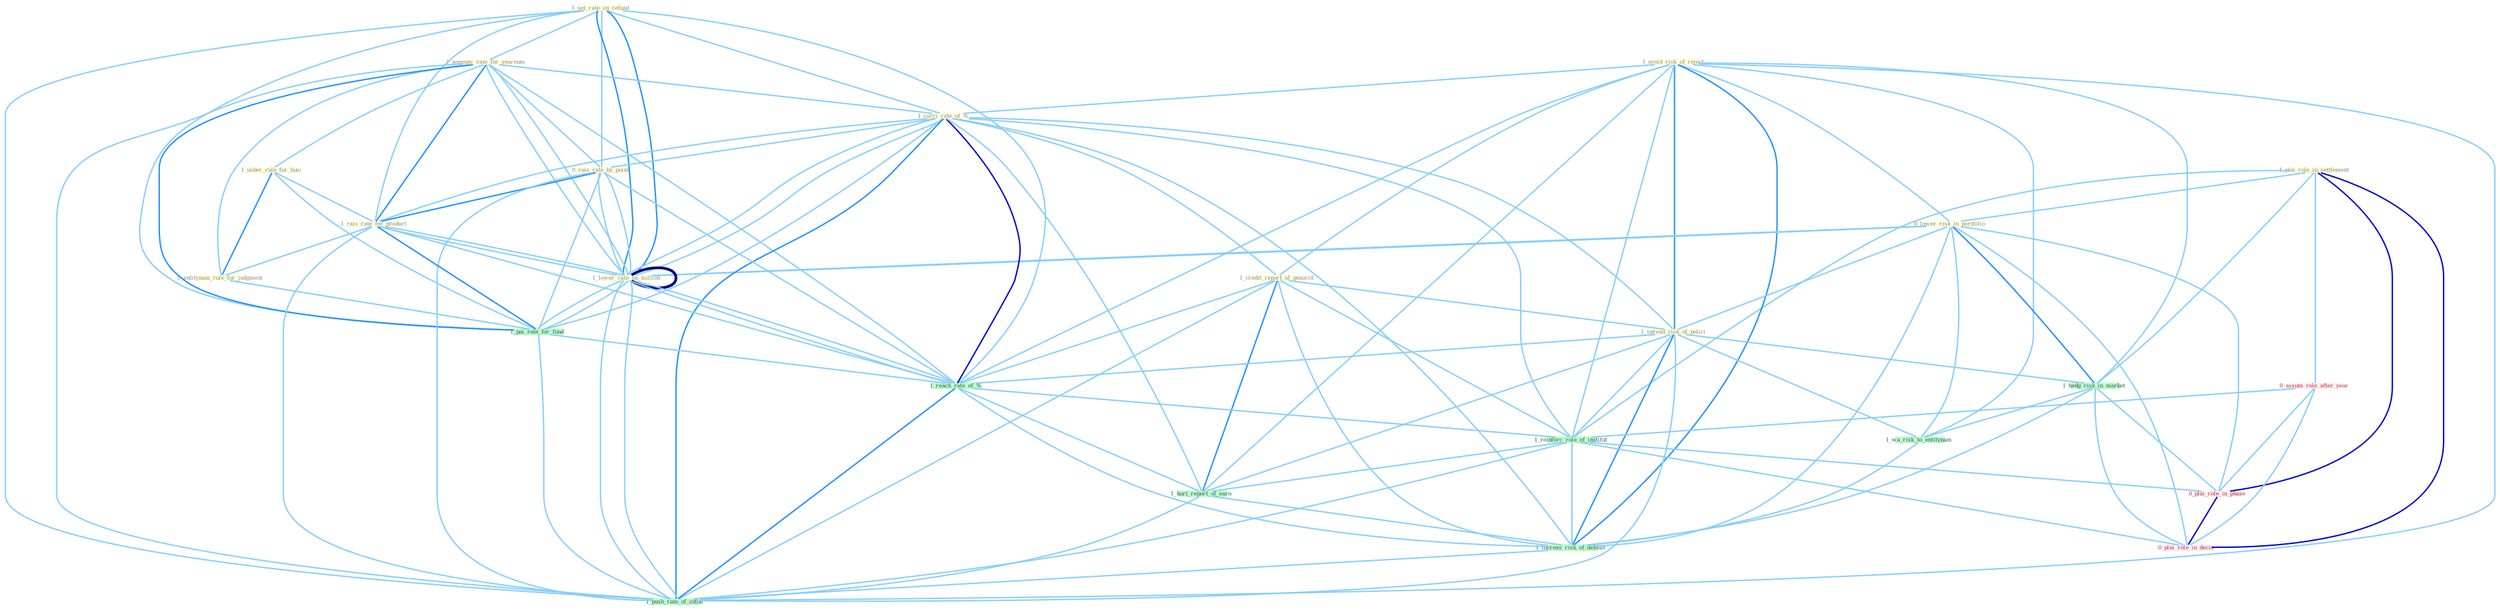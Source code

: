 Graph G{ 
    node
    [shape=polygon,style=filled,width=.5,height=.06,color="#BDFCC9",fixedsize=true,fontsize=4,
    fontcolor="#2f4f4f"];
    {node
    [color="#ffffe0", fontcolor="#8b7d6b"] "1_set_rate_on_refund " "1_announc_rate_for_yearnum " "1_plai_role_in_settlement " "1_avoid_risk_of_reject " "1_usher_rule_for_busi " "0_lower_risk_in_portfolio " "1_carri_rate_of_% " "1_credit_report_of_genocid " "0_rais_rate_by_point " "1_lower_rate_on_million " "1_rais_rate_for_product " "0_entitynam_rule_for_judgment " "1_lower_rate_on_million " "1_spread_risk_of_polici "}
{node [color="#fff0f5", fontcolor="#b22222"] "0_assum_role_after_year " "0_plai_role_in_phase " "0_plai_role_in_decis "}
edge [color="#B0E2FF"];

	"1_set_rate_on_refund " -- "1_announc_rate_for_yearnum " [w="1", color="#87cefa" ];
	"1_set_rate_on_refund " -- "1_carri_rate_of_% " [w="1", color="#87cefa" ];
	"1_set_rate_on_refund " -- "0_rais_rate_by_point " [w="1", color="#87cefa" ];
	"1_set_rate_on_refund " -- "1_lower_rate_on_million " [w="2", color="#1e90ff" , len=0.8];
	"1_set_rate_on_refund " -- "1_rais_rate_for_product " [w="1", color="#87cefa" ];
	"1_set_rate_on_refund " -- "1_lower_rate_on_million " [w="2", color="#1e90ff" , len=0.8];
	"1_set_rate_on_refund " -- "1_pai_rate_for_fund " [w="1", color="#87cefa" ];
	"1_set_rate_on_refund " -- "1_reach_rate_of_% " [w="1", color="#87cefa" ];
	"1_set_rate_on_refund " -- "1_push_rate_of_inflat " [w="1", color="#87cefa" ];
	"1_announc_rate_for_yearnum " -- "1_usher_rule_for_busi " [w="1", color="#87cefa" ];
	"1_announc_rate_for_yearnum " -- "1_carri_rate_of_% " [w="1", color="#87cefa" ];
	"1_announc_rate_for_yearnum " -- "0_rais_rate_by_point " [w="1", color="#87cefa" ];
	"1_announc_rate_for_yearnum " -- "1_lower_rate_on_million " [w="1", color="#87cefa" ];
	"1_announc_rate_for_yearnum " -- "1_rais_rate_for_product " [w="2", color="#1e90ff" , len=0.8];
	"1_announc_rate_for_yearnum " -- "0_entitynam_rule_for_judgment " [w="1", color="#87cefa" ];
	"1_announc_rate_for_yearnum " -- "1_lower_rate_on_million " [w="1", color="#87cefa" ];
	"1_announc_rate_for_yearnum " -- "1_pai_rate_for_fund " [w="2", color="#1e90ff" , len=0.8];
	"1_announc_rate_for_yearnum " -- "1_reach_rate_of_% " [w="1", color="#87cefa" ];
	"1_announc_rate_for_yearnum " -- "1_push_rate_of_inflat " [w="1", color="#87cefa" ];
	"1_plai_role_in_settlement " -- "0_lower_risk_in_portfolio " [w="1", color="#87cefa" ];
	"1_plai_role_in_settlement " -- "0_assum_role_after_year " [w="1", color="#87cefa" ];
	"1_plai_role_in_settlement " -- "1_hedg_risk_in_market " [w="1", color="#87cefa" ];
	"1_plai_role_in_settlement " -- "1_reinforc_role_of_institut " [w="1", color="#87cefa" ];
	"1_plai_role_in_settlement " -- "0_plai_role_in_phase " [w="3", color="#0000cd" , len=0.6];
	"1_plai_role_in_settlement " -- "0_plai_role_in_decis " [w="3", color="#0000cd" , len=0.6];
	"1_avoid_risk_of_reject " -- "0_lower_risk_in_portfolio " [w="1", color="#87cefa" ];
	"1_avoid_risk_of_reject " -- "1_carri_rate_of_% " [w="1", color="#87cefa" ];
	"1_avoid_risk_of_reject " -- "1_credit_report_of_genocid " [w="1", color="#87cefa" ];
	"1_avoid_risk_of_reject " -- "1_spread_risk_of_polici " [w="2", color="#1e90ff" , len=0.8];
	"1_avoid_risk_of_reject " -- "1_hedg_risk_in_market " [w="1", color="#87cefa" ];
	"1_avoid_risk_of_reject " -- "1_reach_rate_of_% " [w="1", color="#87cefa" ];
	"1_avoid_risk_of_reject " -- "1_reinforc_role_of_institut " [w="1", color="#87cefa" ];
	"1_avoid_risk_of_reject " -- "1_wa_risk_to_entitynam " [w="1", color="#87cefa" ];
	"1_avoid_risk_of_reject " -- "1_hurt_report_of_earn " [w="1", color="#87cefa" ];
	"1_avoid_risk_of_reject " -- "1_increas_risk_of_default " [w="2", color="#1e90ff" , len=0.8];
	"1_avoid_risk_of_reject " -- "1_push_rate_of_inflat " [w="1", color="#87cefa" ];
	"1_usher_rule_for_busi " -- "1_rais_rate_for_product " [w="1", color="#87cefa" ];
	"1_usher_rule_for_busi " -- "0_entitynam_rule_for_judgment " [w="2", color="#1e90ff" , len=0.8];
	"1_usher_rule_for_busi " -- "1_pai_rate_for_fund " [w="1", color="#87cefa" ];
	"0_lower_risk_in_portfolio " -- "1_lower_rate_on_million " [w="1", color="#87cefa" ];
	"0_lower_risk_in_portfolio " -- "1_lower_rate_on_million " [w="1", color="#87cefa" ];
	"0_lower_risk_in_portfolio " -- "1_spread_risk_of_polici " [w="1", color="#87cefa" ];
	"0_lower_risk_in_portfolio " -- "1_hedg_risk_in_market " [w="2", color="#1e90ff" , len=0.8];
	"0_lower_risk_in_portfolio " -- "1_wa_risk_to_entitynam " [w="1", color="#87cefa" ];
	"0_lower_risk_in_portfolio " -- "0_plai_role_in_phase " [w="1", color="#87cefa" ];
	"0_lower_risk_in_portfolio " -- "1_increas_risk_of_default " [w="1", color="#87cefa" ];
	"0_lower_risk_in_portfolio " -- "0_plai_role_in_decis " [w="1", color="#87cefa" ];
	"1_carri_rate_of_% " -- "1_credit_report_of_genocid " [w="1", color="#87cefa" ];
	"1_carri_rate_of_% " -- "0_rais_rate_by_point " [w="1", color="#87cefa" ];
	"1_carri_rate_of_% " -- "1_lower_rate_on_million " [w="1", color="#87cefa" ];
	"1_carri_rate_of_% " -- "1_rais_rate_for_product " [w="1", color="#87cefa" ];
	"1_carri_rate_of_% " -- "1_lower_rate_on_million " [w="1", color="#87cefa" ];
	"1_carri_rate_of_% " -- "1_spread_risk_of_polici " [w="1", color="#87cefa" ];
	"1_carri_rate_of_% " -- "1_pai_rate_for_fund " [w="1", color="#87cefa" ];
	"1_carri_rate_of_% " -- "1_reach_rate_of_% " [w="3", color="#0000cd" , len=0.6];
	"1_carri_rate_of_% " -- "1_reinforc_role_of_institut " [w="1", color="#87cefa" ];
	"1_carri_rate_of_% " -- "1_hurt_report_of_earn " [w="1", color="#87cefa" ];
	"1_carri_rate_of_% " -- "1_increas_risk_of_default " [w="1", color="#87cefa" ];
	"1_carri_rate_of_% " -- "1_push_rate_of_inflat " [w="2", color="#1e90ff" , len=0.8];
	"1_credit_report_of_genocid " -- "1_spread_risk_of_polici " [w="1", color="#87cefa" ];
	"1_credit_report_of_genocid " -- "1_reach_rate_of_% " [w="1", color="#87cefa" ];
	"1_credit_report_of_genocid " -- "1_reinforc_role_of_institut " [w="1", color="#87cefa" ];
	"1_credit_report_of_genocid " -- "1_hurt_report_of_earn " [w="2", color="#1e90ff" , len=0.8];
	"1_credit_report_of_genocid " -- "1_increas_risk_of_default " [w="1", color="#87cefa" ];
	"1_credit_report_of_genocid " -- "1_push_rate_of_inflat " [w="1", color="#87cefa" ];
	"0_rais_rate_by_point " -- "1_lower_rate_on_million " [w="1", color="#87cefa" ];
	"0_rais_rate_by_point " -- "1_rais_rate_for_product " [w="2", color="#1e90ff" , len=0.8];
	"0_rais_rate_by_point " -- "1_lower_rate_on_million " [w="1", color="#87cefa" ];
	"0_rais_rate_by_point " -- "1_pai_rate_for_fund " [w="1", color="#87cefa" ];
	"0_rais_rate_by_point " -- "1_reach_rate_of_% " [w="1", color="#87cefa" ];
	"0_rais_rate_by_point " -- "1_push_rate_of_inflat " [w="1", color="#87cefa" ];
	"1_lower_rate_on_million " -- "1_rais_rate_for_product " [w="1", color="#87cefa" ];
	"1_lower_rate_on_million " -- "1_lower_rate_on_million " [w="4", style=bold, color="#000080", len=0.4];
	"1_lower_rate_on_million " -- "1_pai_rate_for_fund " [w="1", color="#87cefa" ];
	"1_lower_rate_on_million " -- "1_reach_rate_of_% " [w="1", color="#87cefa" ];
	"1_lower_rate_on_million " -- "1_push_rate_of_inflat " [w="1", color="#87cefa" ];
	"1_rais_rate_for_product " -- "0_entitynam_rule_for_judgment " [w="1", color="#87cefa" ];
	"1_rais_rate_for_product " -- "1_lower_rate_on_million " [w="1", color="#87cefa" ];
	"1_rais_rate_for_product " -- "1_pai_rate_for_fund " [w="2", color="#1e90ff" , len=0.8];
	"1_rais_rate_for_product " -- "1_reach_rate_of_% " [w="1", color="#87cefa" ];
	"1_rais_rate_for_product " -- "1_push_rate_of_inflat " [w="1", color="#87cefa" ];
	"0_entitynam_rule_for_judgment " -- "1_pai_rate_for_fund " [w="1", color="#87cefa" ];
	"1_lower_rate_on_million " -- "1_pai_rate_for_fund " [w="1", color="#87cefa" ];
	"1_lower_rate_on_million " -- "1_reach_rate_of_% " [w="1", color="#87cefa" ];
	"1_lower_rate_on_million " -- "1_push_rate_of_inflat " [w="1", color="#87cefa" ];
	"1_spread_risk_of_polici " -- "1_hedg_risk_in_market " [w="1", color="#87cefa" ];
	"1_spread_risk_of_polici " -- "1_reach_rate_of_% " [w="1", color="#87cefa" ];
	"1_spread_risk_of_polici " -- "1_reinforc_role_of_institut " [w="1", color="#87cefa" ];
	"1_spread_risk_of_polici " -- "1_wa_risk_to_entitynam " [w="1", color="#87cefa" ];
	"1_spread_risk_of_polici " -- "1_hurt_report_of_earn " [w="1", color="#87cefa" ];
	"1_spread_risk_of_polici " -- "1_increas_risk_of_default " [w="2", color="#1e90ff" , len=0.8];
	"1_spread_risk_of_polici " -- "1_push_rate_of_inflat " [w="1", color="#87cefa" ];
	"0_assum_role_after_year " -- "1_reinforc_role_of_institut " [w="1", color="#87cefa" ];
	"0_assum_role_after_year " -- "0_plai_role_in_phase " [w="1", color="#87cefa" ];
	"0_assum_role_after_year " -- "0_plai_role_in_decis " [w="1", color="#87cefa" ];
	"1_hedg_risk_in_market " -- "1_wa_risk_to_entitynam " [w="1", color="#87cefa" ];
	"1_hedg_risk_in_market " -- "0_plai_role_in_phase " [w="1", color="#87cefa" ];
	"1_hedg_risk_in_market " -- "1_increas_risk_of_default " [w="1", color="#87cefa" ];
	"1_hedg_risk_in_market " -- "0_plai_role_in_decis " [w="1", color="#87cefa" ];
	"1_pai_rate_for_fund " -- "1_reach_rate_of_% " [w="1", color="#87cefa" ];
	"1_pai_rate_for_fund " -- "1_push_rate_of_inflat " [w="1", color="#87cefa" ];
	"1_reach_rate_of_% " -- "1_reinforc_role_of_institut " [w="1", color="#87cefa" ];
	"1_reach_rate_of_% " -- "1_hurt_report_of_earn " [w="1", color="#87cefa" ];
	"1_reach_rate_of_% " -- "1_increas_risk_of_default " [w="1", color="#87cefa" ];
	"1_reach_rate_of_% " -- "1_push_rate_of_inflat " [w="2", color="#1e90ff" , len=0.8];
	"1_reinforc_role_of_institut " -- "0_plai_role_in_phase " [w="1", color="#87cefa" ];
	"1_reinforc_role_of_institut " -- "1_hurt_report_of_earn " [w="1", color="#87cefa" ];
	"1_reinforc_role_of_institut " -- "1_increas_risk_of_default " [w="1", color="#87cefa" ];
	"1_reinforc_role_of_institut " -- "0_plai_role_in_decis " [w="1", color="#87cefa" ];
	"1_reinforc_role_of_institut " -- "1_push_rate_of_inflat " [w="1", color="#87cefa" ];
	"1_wa_risk_to_entitynam " -- "1_increas_risk_of_default " [w="1", color="#87cefa" ];
	"0_plai_role_in_phase " -- "0_plai_role_in_decis " [w="3", color="#0000cd" , len=0.6];
	"1_hurt_report_of_earn " -- "1_increas_risk_of_default " [w="1", color="#87cefa" ];
	"1_hurt_report_of_earn " -- "1_push_rate_of_inflat " [w="1", color="#87cefa" ];
	"1_increas_risk_of_default " -- "1_push_rate_of_inflat " [w="1", color="#87cefa" ];
}